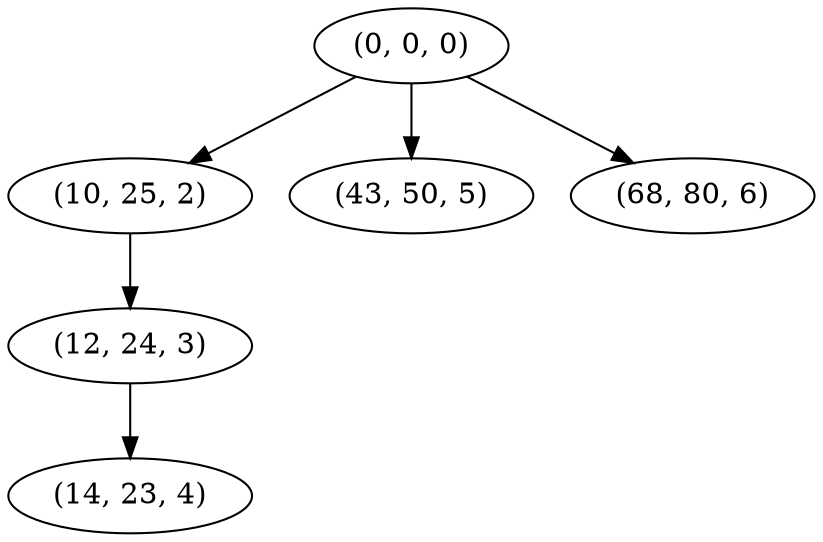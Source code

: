 digraph tree {
    "(0, 0, 0)";
    "(10, 25, 2)";
    "(12, 24, 3)";
    "(14, 23, 4)";
    "(43, 50, 5)";
    "(68, 80, 6)";
    "(0, 0, 0)" -> "(10, 25, 2)";
    "(0, 0, 0)" -> "(43, 50, 5)";
    "(0, 0, 0)" -> "(68, 80, 6)";
    "(10, 25, 2)" -> "(12, 24, 3)";
    "(12, 24, 3)" -> "(14, 23, 4)";
}
